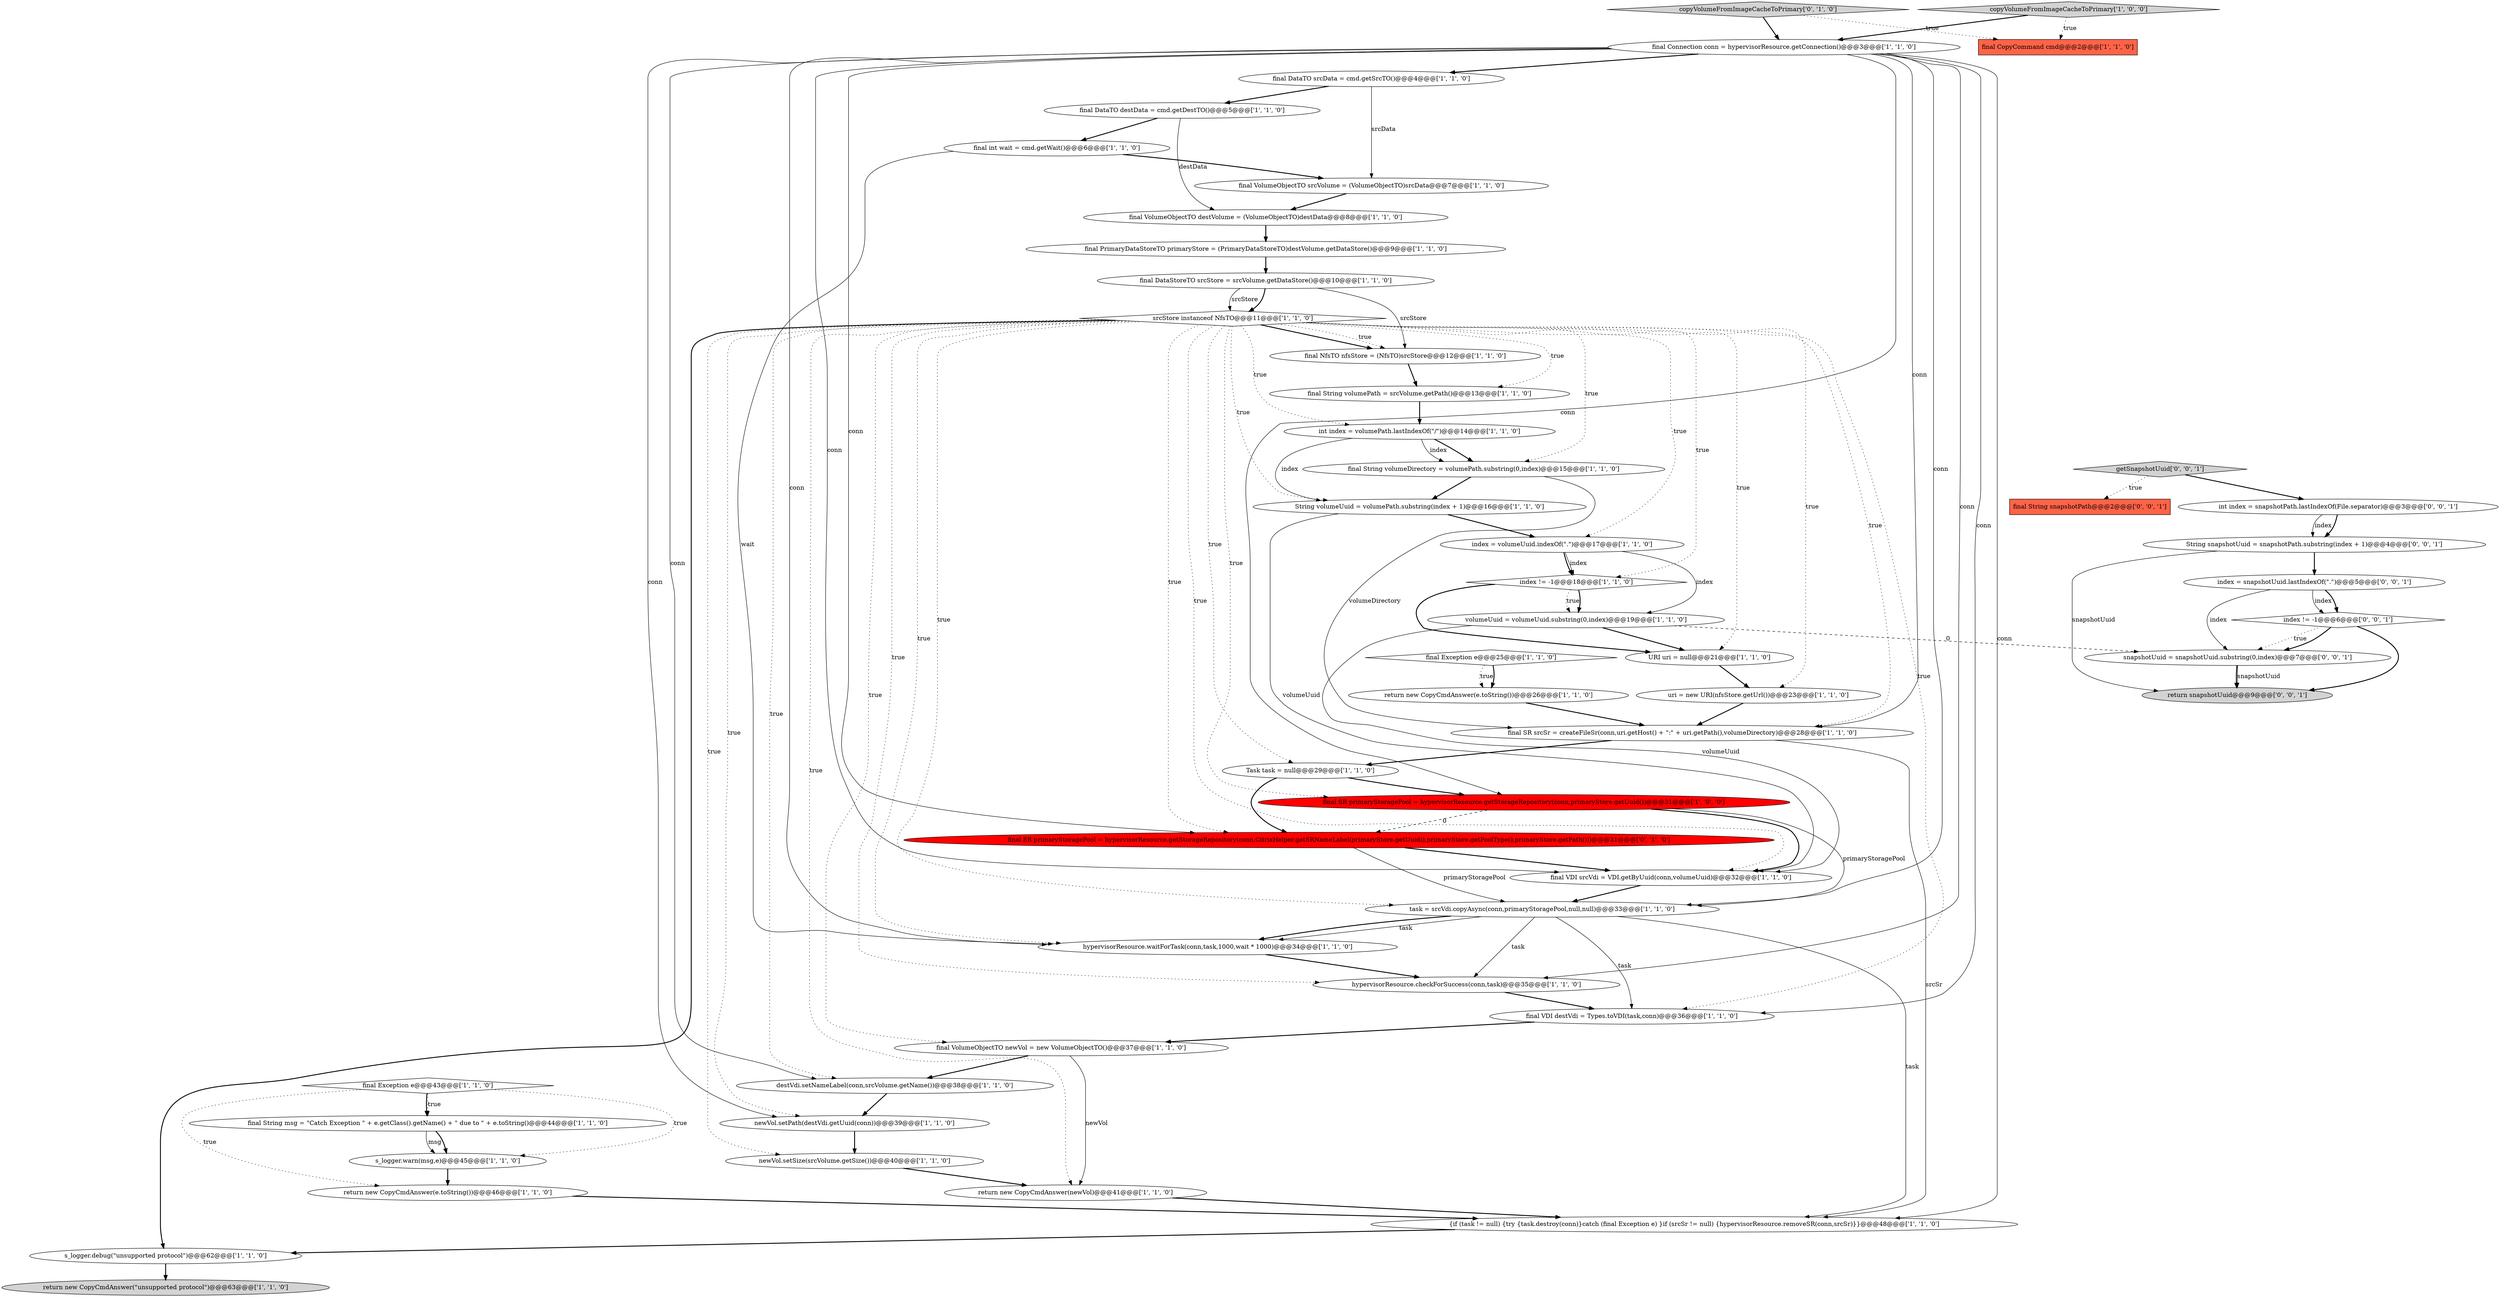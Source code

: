 digraph {
21 [style = filled, label = "final VDI destVdi = Types.toVDI(task,conn)@@@36@@@['1', '1', '0']", fillcolor = white, shape = ellipse image = "AAA0AAABBB1BBB"];
28 [style = filled, label = "final VolumeObjectTO srcVolume = (VolumeObjectTO)srcData@@@7@@@['1', '1', '0']", fillcolor = white, shape = ellipse image = "AAA0AAABBB1BBB"];
0 [style = filled, label = "newVol.setPath(destVdi.getUuid(conn))@@@39@@@['1', '1', '0']", fillcolor = white, shape = ellipse image = "AAA0AAABBB1BBB"];
41 [style = filled, label = "URI uri = null@@@21@@@['1', '1', '0']", fillcolor = white, shape = ellipse image = "AAA0AAABBB1BBB"];
34 [style = filled, label = "index = volumeUuid.indexOf(\".\")@@@17@@@['1', '1', '0']", fillcolor = white, shape = ellipse image = "AAA0AAABBB1BBB"];
3 [style = filled, label = "int index = volumePath.lastIndexOf(\"/\")@@@14@@@['1', '1', '0']", fillcolor = white, shape = ellipse image = "AAA0AAABBB1BBB"];
16 [style = filled, label = "return new CopyCmdAnswer(\"unsupported protocol\")@@@63@@@['1', '1', '0']", fillcolor = lightgray, shape = ellipse image = "AAA0AAABBB1BBB"];
9 [style = filled, label = "srcStore instanceof NfsTO@@@11@@@['1', '1', '0']", fillcolor = white, shape = diamond image = "AAA0AAABBB1BBB"];
44 [style = filled, label = "copyVolumeFromImageCacheToPrimary['0', '1', '0']", fillcolor = lightgray, shape = diamond image = "AAA0AAABBB2BBB"];
24 [style = filled, label = "final Connection conn = hypervisorResource.getConnection()@@@3@@@['1', '1', '0']", fillcolor = white, shape = ellipse image = "AAA0AAABBB1BBB"];
30 [style = filled, label = "s_logger.warn(msg,e)@@@45@@@['1', '1', '0']", fillcolor = white, shape = ellipse image = "AAA0AAABBB1BBB"];
38 [style = filled, label = "hypervisorResource.checkForSuccess(conn,task)@@@35@@@['1', '1', '0']", fillcolor = white, shape = ellipse image = "AAA0AAABBB1BBB"];
39 [style = filled, label = "final VolumeObjectTO newVol = new VolumeObjectTO()@@@37@@@['1', '1', '0']", fillcolor = white, shape = ellipse image = "AAA0AAABBB1BBB"];
17 [style = filled, label = "final Exception e@@@43@@@['1', '1', '0']", fillcolor = white, shape = diamond image = "AAA0AAABBB1BBB"];
47 [style = filled, label = "int index = snapshotPath.lastIndexOf(File.separator)@@@3@@@['0', '0', '1']", fillcolor = white, shape = ellipse image = "AAA0AAABBB3BBB"];
12 [style = filled, label = "final CopyCommand cmd@@@2@@@['1', '1', '0']", fillcolor = tomato, shape = box image = "AAA0AAABBB1BBB"];
11 [style = filled, label = "index != -1@@@18@@@['1', '1', '0']", fillcolor = white, shape = diamond image = "AAA0AAABBB1BBB"];
27 [style = filled, label = "hypervisorResource.waitForTask(conn,task,1000,wait * 1000)@@@34@@@['1', '1', '0']", fillcolor = white, shape = ellipse image = "AAA0AAABBB1BBB"];
50 [style = filled, label = "return snapshotUuid@@@9@@@['0', '0', '1']", fillcolor = lightgray, shape = ellipse image = "AAA0AAABBB3BBB"];
29 [style = filled, label = "final VDI srcVdi = VDI.getByUuid(conn,volumeUuid)@@@32@@@['1', '1', '0']", fillcolor = white, shape = ellipse image = "AAA0AAABBB1BBB"];
4 [style = filled, label = "final VolumeObjectTO destVolume = (VolumeObjectTO)destData@@@8@@@['1', '1', '0']", fillcolor = white, shape = ellipse image = "AAA0AAABBB1BBB"];
14 [style = filled, label = "s_logger.debug(\"unsupported protocol\")@@@62@@@['1', '1', '0']", fillcolor = white, shape = ellipse image = "AAA0AAABBB1BBB"];
2 [style = filled, label = "volumeUuid = volumeUuid.substring(0,index)@@@19@@@['1', '1', '0']", fillcolor = white, shape = ellipse image = "AAA0AAABBB1BBB"];
43 [style = filled, label = "final SR primaryStoragePool = hypervisorResource.getStorageRepository(conn,CitrixHelper.getSRNameLabel(primaryStore.getUuid(),primaryStore.getPoolType(),primaryStore.getPath()))@@@31@@@['0', '1', '0']", fillcolor = red, shape = ellipse image = "AAA1AAABBB2BBB"];
51 [style = filled, label = "index = snapshotUuid.lastIndexOf(\".\")@@@5@@@['0', '0', '1']", fillcolor = white, shape = ellipse image = "AAA0AAABBB3BBB"];
1 [style = filled, label = "newVol.setSize(srcVolume.getSize())@@@40@@@['1', '1', '0']", fillcolor = white, shape = ellipse image = "AAA0AAABBB1BBB"];
23 [style = filled, label = "copyVolumeFromImageCacheToPrimary['1', '0', '0']", fillcolor = lightgray, shape = diamond image = "AAA0AAABBB1BBB"];
31 [style = filled, label = "final PrimaryDataStoreTO primaryStore = (PrimaryDataStoreTO)destVolume.getDataStore()@@@9@@@['1', '1', '0']", fillcolor = white, shape = ellipse image = "AAA0AAABBB1BBB"];
42 [style = filled, label = "{if (task != null) {try {task.destroy(conn)}catch (final Exception e) }if (srcSr != null) {hypervisorResource.removeSR(conn,srcSr)}}@@@48@@@['1', '1', '0']", fillcolor = white, shape = ellipse image = "AAA0AAABBB1BBB"];
19 [style = filled, label = "final String msg = \"Catch Exception \" + e.getClass().getName() + \" due to \" + e.toString()@@@44@@@['1', '1', '0']", fillcolor = white, shape = ellipse image = "AAA0AAABBB1BBB"];
48 [style = filled, label = "final String snapshotPath@@@2@@@['0', '0', '1']", fillcolor = tomato, shape = box image = "AAA0AAABBB3BBB"];
8 [style = filled, label = "return new CopyCmdAnswer(e.toString())@@@46@@@['1', '1', '0']", fillcolor = white, shape = ellipse image = "AAA0AAABBB1BBB"];
45 [style = filled, label = "String snapshotUuid = snapshotPath.substring(index + 1)@@@4@@@['0', '0', '1']", fillcolor = white, shape = ellipse image = "AAA0AAABBB3BBB"];
49 [style = filled, label = "snapshotUuid = snapshotUuid.substring(0,index)@@@7@@@['0', '0', '1']", fillcolor = white, shape = ellipse image = "AAA0AAABBB3BBB"];
36 [style = filled, label = "destVdi.setNameLabel(conn,srcVolume.getName())@@@38@@@['1', '1', '0']", fillcolor = white, shape = ellipse image = "AAA0AAABBB1BBB"];
32 [style = filled, label = "final SR srcSr = createFileSr(conn,uri.getHost() + \":\" + uri.getPath(),volumeDirectory)@@@28@@@['1', '1', '0']", fillcolor = white, shape = ellipse image = "AAA0AAABBB1BBB"];
15 [style = filled, label = "final String volumePath = srcVolume.getPath()@@@13@@@['1', '1', '0']", fillcolor = white, shape = ellipse image = "AAA0AAABBB1BBB"];
35 [style = filled, label = "return new CopyCmdAnswer(e.toString())@@@26@@@['1', '1', '0']", fillcolor = white, shape = ellipse image = "AAA0AAABBB1BBB"];
40 [style = filled, label = "return new CopyCmdAnswer(newVol)@@@41@@@['1', '1', '0']", fillcolor = white, shape = ellipse image = "AAA0AAABBB1BBB"];
5 [style = filled, label = "final Exception e@@@25@@@['1', '1', '0']", fillcolor = white, shape = diamond image = "AAA0AAABBB1BBB"];
7 [style = filled, label = "uri = new URI(nfsStore.getUrl())@@@23@@@['1', '1', '0']", fillcolor = white, shape = ellipse image = "AAA0AAABBB1BBB"];
10 [style = filled, label = "String volumeUuid = volumePath.substring(index + 1)@@@16@@@['1', '1', '0']", fillcolor = white, shape = ellipse image = "AAA0AAABBB1BBB"];
13 [style = filled, label = "final NfsTO nfsStore = (NfsTO)srcStore@@@12@@@['1', '1', '0']", fillcolor = white, shape = ellipse image = "AAA0AAABBB1BBB"];
26 [style = filled, label = "final DataTO srcData = cmd.getSrcTO()@@@4@@@['1', '1', '0']", fillcolor = white, shape = ellipse image = "AAA0AAABBB1BBB"];
18 [style = filled, label = "task = srcVdi.copyAsync(conn,primaryStoragePool,null,null)@@@33@@@['1', '1', '0']", fillcolor = white, shape = ellipse image = "AAA0AAABBB1BBB"];
37 [style = filled, label = "final DataStoreTO srcStore = srcVolume.getDataStore()@@@10@@@['1', '1', '0']", fillcolor = white, shape = ellipse image = "AAA0AAABBB1BBB"];
22 [style = filled, label = "final SR primaryStoragePool = hypervisorResource.getStorageRepository(conn,primaryStore.getUuid())@@@31@@@['1', '0', '0']", fillcolor = red, shape = ellipse image = "AAA1AAABBB1BBB"];
46 [style = filled, label = "getSnapshotUuid['0', '0', '1']", fillcolor = lightgray, shape = diamond image = "AAA0AAABBB3BBB"];
20 [style = filled, label = "Task task = null@@@29@@@['1', '1', '0']", fillcolor = white, shape = ellipse image = "AAA0AAABBB1BBB"];
25 [style = filled, label = "final DataTO destData = cmd.getDestTO()@@@5@@@['1', '1', '0']", fillcolor = white, shape = ellipse image = "AAA0AAABBB1BBB"];
33 [style = filled, label = "final String volumeDirectory = volumePath.substring(0,index)@@@15@@@['1', '1', '0']", fillcolor = white, shape = ellipse image = "AAA0AAABBB1BBB"];
6 [style = filled, label = "final int wait = cmd.getWait()@@@6@@@['1', '1', '0']", fillcolor = white, shape = ellipse image = "AAA0AAABBB1BBB"];
52 [style = filled, label = "index != -1@@@6@@@['0', '0', '1']", fillcolor = white, shape = diamond image = "AAA0AAABBB3BBB"];
31->37 [style = bold, label=""];
7->32 [style = bold, label=""];
27->38 [style = bold, label=""];
37->13 [style = solid, label="srcStore"];
34->2 [style = solid, label="index"];
18->38 [style = solid, label="task"];
25->4 [style = solid, label="destData"];
25->6 [style = bold, label=""];
44->12 [style = dotted, label="true"];
29->18 [style = bold, label=""];
37->9 [style = bold, label=""];
17->8 [style = dotted, label="true"];
11->2 [style = dotted, label="true"];
36->0 [style = bold, label=""];
2->29 [style = solid, label="volumeUuid"];
18->42 [style = solid, label="task"];
46->48 [style = dotted, label="true"];
51->52 [style = solid, label="index"];
2->49 [style = dashed, label="0"];
9->14 [style = bold, label=""];
20->43 [style = bold, label=""];
43->29 [style = bold, label=""];
9->15 [style = dotted, label="true"];
30->8 [style = bold, label=""];
22->18 [style = solid, label="primaryStoragePool"];
32->20 [style = bold, label=""];
34->11 [style = solid, label="index"];
9->32 [style = dotted, label="true"];
9->41 [style = dotted, label="true"];
14->16 [style = bold, label=""];
9->33 [style = dotted, label="true"];
22->43 [style = dashed, label="0"];
24->27 [style = solid, label="conn"];
3->33 [style = bold, label=""];
9->21 [style = dotted, label="true"];
47->45 [style = solid, label="index"];
9->38 [style = dotted, label="true"];
18->27 [style = solid, label="task"];
39->40 [style = solid, label="newVol"];
43->18 [style = solid, label="primaryStoragePool"];
10->34 [style = bold, label=""];
9->13 [style = dotted, label="true"];
51->49 [style = solid, label="index"];
9->43 [style = dotted, label="true"];
24->43 [style = solid, label="conn"];
13->15 [style = bold, label=""];
9->10 [style = dotted, label="true"];
9->3 [style = dotted, label="true"];
2->41 [style = bold, label=""];
9->0 [style = dotted, label="true"];
24->22 [style = solid, label="conn"];
45->51 [style = bold, label=""];
9->11 [style = dotted, label="true"];
24->36 [style = solid, label="conn"];
24->21 [style = solid, label="conn"];
22->29 [style = bold, label=""];
35->32 [style = bold, label=""];
10->29 [style = solid, label="volumeUuid"];
51->52 [style = bold, label=""];
15->3 [style = bold, label=""];
3->10 [style = solid, label="index"];
24->38 [style = solid, label="conn"];
32->42 [style = solid, label="srcSr"];
49->50 [style = bold, label=""];
42->14 [style = bold, label=""];
24->18 [style = solid, label="conn"];
19->30 [style = solid, label="msg"];
11->41 [style = bold, label=""];
4->31 [style = bold, label=""];
24->26 [style = bold, label=""];
5->35 [style = dotted, label="true"];
3->33 [style = solid, label="index"];
21->39 [style = bold, label=""];
0->1 [style = bold, label=""];
9->20 [style = dotted, label="true"];
17->19 [style = dotted, label="true"];
9->1 [style = dotted, label="true"];
52->50 [style = bold, label=""];
47->45 [style = bold, label=""];
33->32 [style = solid, label="volumeDirectory"];
44->24 [style = bold, label=""];
9->7 [style = dotted, label="true"];
37->9 [style = solid, label="srcStore"];
9->22 [style = dotted, label="true"];
5->35 [style = bold, label=""];
9->29 [style = dotted, label="true"];
52->49 [style = dotted, label="true"];
41->7 [style = bold, label=""];
49->50 [style = solid, label="snapshotUuid"];
1->40 [style = bold, label=""];
52->49 [style = bold, label=""];
26->25 [style = bold, label=""];
9->36 [style = dotted, label="true"];
24->32 [style = solid, label="conn"];
33->10 [style = bold, label=""];
45->50 [style = solid, label="snapshotUuid"];
46->47 [style = bold, label=""];
17->19 [style = bold, label=""];
11->2 [style = bold, label=""];
34->11 [style = bold, label=""];
20->22 [style = bold, label=""];
9->27 [style = dotted, label="true"];
6->27 [style = solid, label="wait"];
23->24 [style = bold, label=""];
8->42 [style = bold, label=""];
17->30 [style = dotted, label="true"];
18->27 [style = bold, label=""];
9->34 [style = dotted, label="true"];
26->28 [style = solid, label="srcData"];
18->21 [style = solid, label="task"];
9->39 [style = dotted, label="true"];
38->21 [style = bold, label=""];
9->18 [style = dotted, label="true"];
24->29 [style = solid, label="conn"];
9->40 [style = dotted, label="true"];
23->12 [style = dotted, label="true"];
39->36 [style = bold, label=""];
24->0 [style = solid, label="conn"];
40->42 [style = bold, label=""];
24->42 [style = solid, label="conn"];
28->4 [style = bold, label=""];
6->28 [style = bold, label=""];
9->13 [style = bold, label=""];
19->30 [style = bold, label=""];
}
